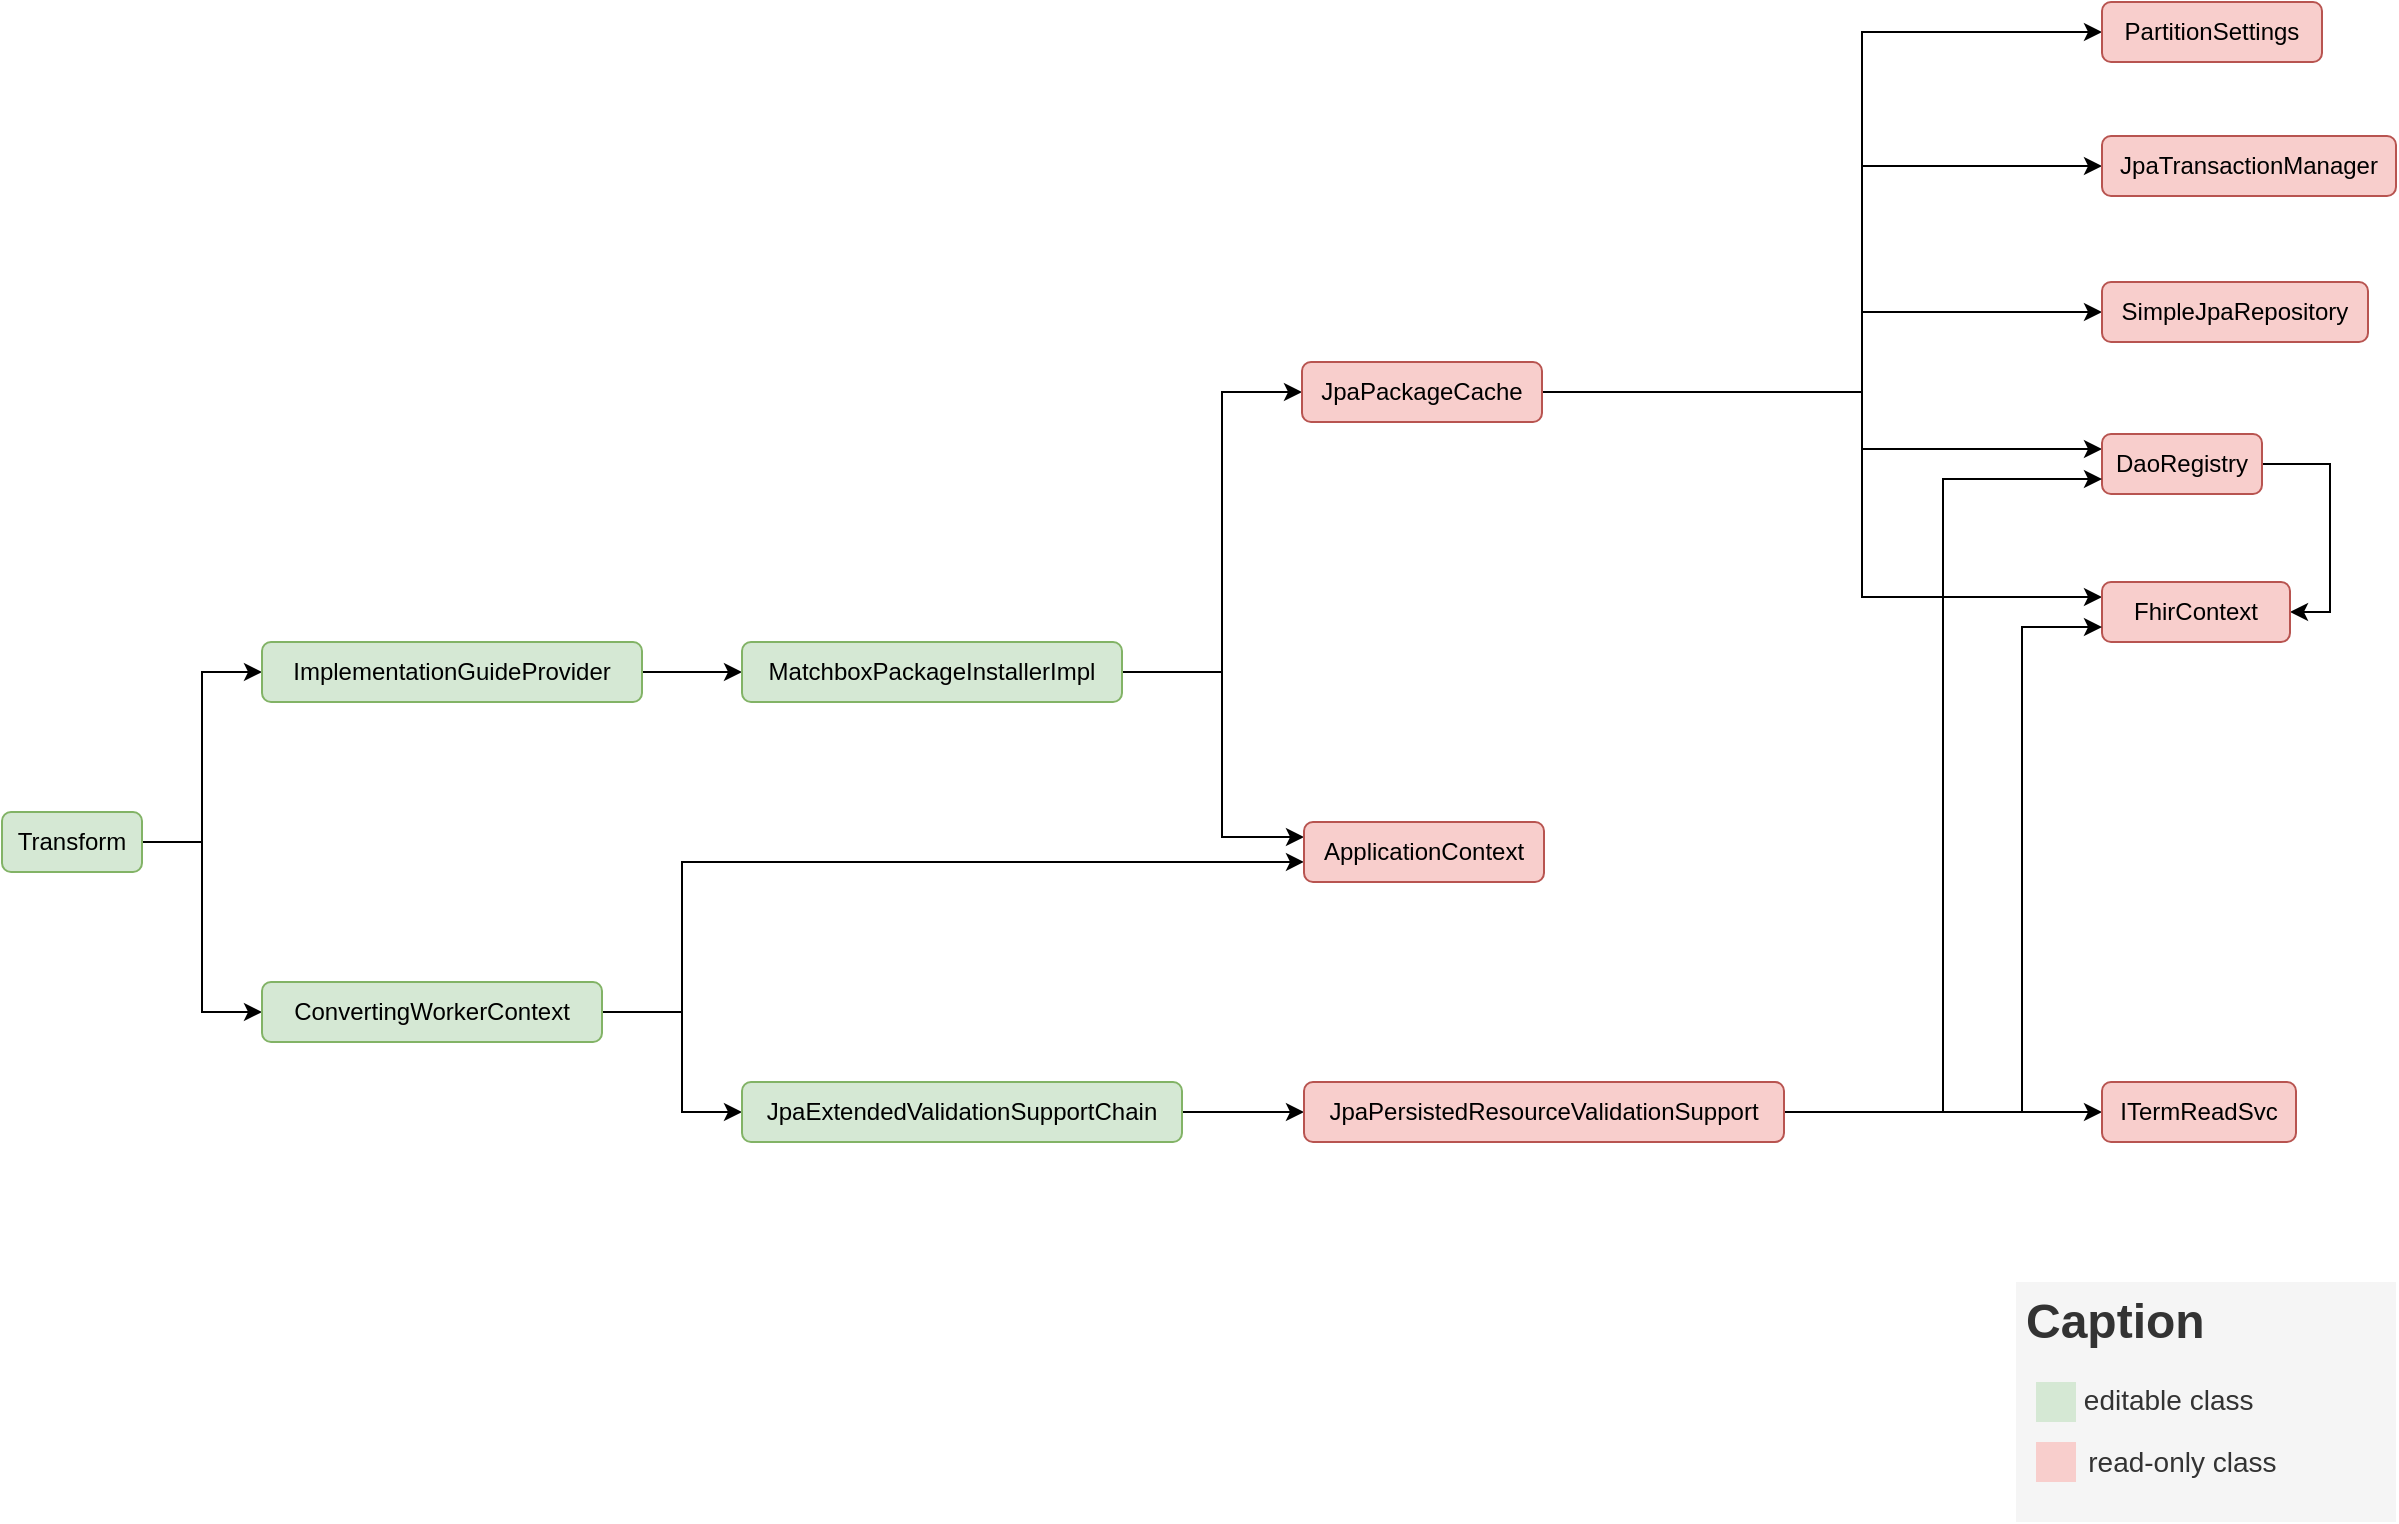 <mxfile version="19.0.3" type="device"><diagram id="O35ljv8ZPyUY0JzdIaTJ" name="Dependency graph"><mxGraphModel dx="1497" dy="945" grid="1" gridSize="10" guides="1" tooltips="1" connect="1" arrows="1" fold="1" page="1" pageScale="1" pageWidth="827" pageHeight="1169" math="0" shadow="0"><root><mxCell id="0"/><mxCell id="1" parent="0"/><mxCell id="AA8Ms-4TzXrgcEmvJfzw-4" style="edgeStyle=orthogonalEdgeStyle;rounded=0;orthogonalLoop=1;jettySize=auto;html=1;entryX=0;entryY=0.5;entryDx=0;entryDy=0;" parent="1" source="AA8Ms-4TzXrgcEmvJfzw-1" target="AA8Ms-4TzXrgcEmvJfzw-2" edge="1"><mxGeometry relative="1" as="geometry"><Array as="points"><mxPoint x="120" y="600"/><mxPoint x="120" y="515"/></Array></mxGeometry></mxCell><mxCell id="AA8Ms-4TzXrgcEmvJfzw-5" style="edgeStyle=orthogonalEdgeStyle;rounded=0;orthogonalLoop=1;jettySize=auto;html=1;entryX=0;entryY=0.5;entryDx=0;entryDy=0;" parent="1" source="AA8Ms-4TzXrgcEmvJfzw-1" target="AA8Ms-4TzXrgcEmvJfzw-3" edge="1"><mxGeometry relative="1" as="geometry"><Array as="points"><mxPoint x="120" y="600"/><mxPoint x="120" y="685"/></Array></mxGeometry></mxCell><mxCell id="AA8Ms-4TzXrgcEmvJfzw-1" value="Transform" style="rounded=1;whiteSpace=wrap;html=1;fillColor=#d5e8d4;strokeColor=#82b366;" parent="1" vertex="1"><mxGeometry x="20" y="585" width="70" height="30" as="geometry"/></mxCell><mxCell id="AA8Ms-4TzXrgcEmvJfzw-7" style="edgeStyle=orthogonalEdgeStyle;rounded=0;orthogonalLoop=1;jettySize=auto;html=1;entryX=0;entryY=0.5;entryDx=0;entryDy=0;" parent="1" source="AA8Ms-4TzXrgcEmvJfzw-2" target="AA8Ms-4TzXrgcEmvJfzw-6" edge="1"><mxGeometry relative="1" as="geometry"/></mxCell><mxCell id="AA8Ms-4TzXrgcEmvJfzw-2" value="ImplementationGuideProvider" style="rounded=1;whiteSpace=wrap;html=1;fillColor=#d5e8d4;strokeColor=#82b366;" parent="1" vertex="1"><mxGeometry x="150" y="500" width="190" height="30" as="geometry"/></mxCell><mxCell id="AA8Ms-4TzXrgcEmvJfzw-12" style="edgeStyle=orthogonalEdgeStyle;rounded=0;orthogonalLoop=1;jettySize=auto;html=1;entryX=0;entryY=0.666;entryDx=0;entryDy=0;entryPerimeter=0;" parent="1" source="AA8Ms-4TzXrgcEmvJfzw-3" target="AA8Ms-4TzXrgcEmvJfzw-9" edge="1"><mxGeometry relative="1" as="geometry"><Array as="points"><mxPoint x="360" y="685"/><mxPoint x="360" y="610"/></Array><mxPoint x="770" y="680" as="targetPoint"/></mxGeometry></mxCell><mxCell id="kv7aGcwEqwcBAZF0f8Mk-17" style="edgeStyle=orthogonalEdgeStyle;rounded=0;orthogonalLoop=1;jettySize=auto;html=1;entryX=0;entryY=0.5;entryDx=0;entryDy=0;" parent="1" source="AA8Ms-4TzXrgcEmvJfzw-3" target="kv7aGcwEqwcBAZF0f8Mk-16" edge="1"><mxGeometry relative="1" as="geometry"><Array as="points"><mxPoint x="360" y="685"/><mxPoint x="360" y="735"/></Array></mxGeometry></mxCell><mxCell id="AA8Ms-4TzXrgcEmvJfzw-3" value="ConvertingWorkerContext" style="rounded=1;whiteSpace=wrap;html=1;fillColor=#d5e8d4;strokeColor=#82b366;" parent="1" vertex="1"><mxGeometry x="150" y="670" width="170" height="30" as="geometry"/></mxCell><mxCell id="AA8Ms-4TzXrgcEmvJfzw-10" style="edgeStyle=orthogonalEdgeStyle;rounded=0;orthogonalLoop=1;jettySize=auto;html=1;entryX=0;entryY=0.5;entryDx=0;entryDy=0;" parent="1" target="AA8Ms-4TzXrgcEmvJfzw-8" edge="1"><mxGeometry relative="1" as="geometry"><mxPoint x="581" y="515" as="sourcePoint"/><Array as="points"><mxPoint x="630" y="515"/><mxPoint x="630" y="375"/></Array></mxGeometry></mxCell><mxCell id="rcqa1xgssDu2ME8SvZSB-8" style="edgeStyle=orthogonalEdgeStyle;rounded=0;orthogonalLoop=1;jettySize=auto;html=1;entryX=0;entryY=0.25;entryDx=0;entryDy=0;" edge="1" parent="1" source="AA8Ms-4TzXrgcEmvJfzw-6" target="AA8Ms-4TzXrgcEmvJfzw-9"><mxGeometry relative="1" as="geometry"><Array as="points"><mxPoint x="630" y="515"/><mxPoint x="630" y="598"/></Array></mxGeometry></mxCell><mxCell id="AA8Ms-4TzXrgcEmvJfzw-6" value="MatchboxPackageInstallerImpl" style="rounded=1;whiteSpace=wrap;html=1;fillColor=#d5e8d4;strokeColor=#82b366;" parent="1" vertex="1"><mxGeometry x="390" y="500" width="190" height="30" as="geometry"/></mxCell><mxCell id="kv7aGcwEqwcBAZF0f8Mk-9" style="edgeStyle=orthogonalEdgeStyle;rounded=0;orthogonalLoop=1;jettySize=auto;html=1;entryX=0;entryY=0.5;entryDx=0;entryDy=0;" parent="1" source="AA8Ms-4TzXrgcEmvJfzw-8" target="kv7aGcwEqwcBAZF0f8Mk-7" edge="1"><mxGeometry relative="1" as="geometry"><Array as="points"><mxPoint x="950" y="375"/><mxPoint x="950" y="195"/></Array></mxGeometry></mxCell><mxCell id="kv7aGcwEqwcBAZF0f8Mk-10" style="edgeStyle=orthogonalEdgeStyle;rounded=0;orthogonalLoop=1;jettySize=auto;html=1;entryX=0;entryY=0.25;entryDx=0;entryDy=0;" parent="1" source="AA8Ms-4TzXrgcEmvJfzw-8" target="kv7aGcwEqwcBAZF0f8Mk-5" edge="1"><mxGeometry relative="1" as="geometry"><Array as="points"><mxPoint x="950" y="375"/><mxPoint x="950" y="477"/></Array></mxGeometry></mxCell><mxCell id="kv7aGcwEqwcBAZF0f8Mk-11" style="edgeStyle=orthogonalEdgeStyle;rounded=0;orthogonalLoop=1;jettySize=auto;html=1;entryX=0;entryY=0.5;entryDx=0;entryDy=0;" parent="1" source="AA8Ms-4TzXrgcEmvJfzw-8" target="kv7aGcwEqwcBAZF0f8Mk-6" edge="1"><mxGeometry relative="1" as="geometry"><Array as="points"><mxPoint x="950" y="375"/><mxPoint x="950" y="262"/></Array></mxGeometry></mxCell><mxCell id="kv7aGcwEqwcBAZF0f8Mk-12" style="edgeStyle=orthogonalEdgeStyle;rounded=0;orthogonalLoop=1;jettySize=auto;html=1;entryX=0;entryY=0.25;entryDx=0;entryDy=0;" parent="1" source="AA8Ms-4TzXrgcEmvJfzw-8" target="kv7aGcwEqwcBAZF0f8Mk-4" edge="1"><mxGeometry relative="1" as="geometry"><Array as="points"><mxPoint x="950" y="375"/><mxPoint x="950" y="403"/></Array></mxGeometry></mxCell><mxCell id="rcqa1xgssDu2ME8SvZSB-2" style="edgeStyle=orthogonalEdgeStyle;rounded=0;orthogonalLoop=1;jettySize=auto;html=1;entryX=0;entryY=0.5;entryDx=0;entryDy=0;" edge="1" parent="1" source="AA8Ms-4TzXrgcEmvJfzw-8" target="rcqa1xgssDu2ME8SvZSB-1"><mxGeometry relative="1" as="geometry"><Array as="points"><mxPoint x="950" y="375"/><mxPoint x="950" y="335"/></Array></mxGeometry></mxCell><mxCell id="AA8Ms-4TzXrgcEmvJfzw-8" value="JpaPackageCache" style="rounded=1;whiteSpace=wrap;html=1;fillColor=#f8cecc;strokeColor=#b85450;" parent="1" vertex="1"><mxGeometry x="670" y="360" width="120" height="30" as="geometry"/></mxCell><mxCell id="AA8Ms-4TzXrgcEmvJfzw-9" value="ApplicationContext" style="rounded=1;whiteSpace=wrap;html=1;fillColor=#f8cecc;strokeColor=#b85450;" parent="1" vertex="1"><mxGeometry x="671" y="590" width="120" height="30" as="geometry"/></mxCell><mxCell id="AA8Ms-4TzXrgcEmvJfzw-17" value="" style="group;" parent="1" vertex="1" connectable="0"><mxGeometry x="1027" y="820" width="190" height="120" as="geometry"/></mxCell><mxCell id="AA8Ms-4TzXrgcEmvJfzw-13" value="&lt;h1&gt;Caption&lt;/h1&gt;&lt;p style=&quot;font-size: 14px;&quot;&gt;&lt;span style=&quot;font-size: 13px; white-space: pre;&quot;&gt;&#9;&lt;/span&gt;&lt;font style=&quot;font-size: 14px;&quot;&gt;editable class&lt;br&gt;&lt;/font&gt;&lt;/p&gt;&lt;p style=&quot;font-size: 14px;&quot;&gt;&lt;font style=&quot;font-size: 14px;&quot;&gt;&lt;span style=&quot;white-space: pre;&quot;&gt;&#9;&lt;/span&gt;read-only class&lt;/font&gt;&lt;br&gt;&lt;/p&gt;" style="text;html=1;strokeColor=none;fillColor=#f5f5f5;spacing=5;spacingTop=-20;whiteSpace=wrap;overflow=hidden;rounded=0;fontColor=#333333;" parent="AA8Ms-4TzXrgcEmvJfzw-17" vertex="1"><mxGeometry width="190" height="120" as="geometry"/></mxCell><mxCell id="AA8Ms-4TzXrgcEmvJfzw-15" value="" style="whiteSpace=wrap;html=1;aspect=fixed;strokeColor=none;fillColor=#d5e8d4;" parent="AA8Ms-4TzXrgcEmvJfzw-17" vertex="1"><mxGeometry x="10" y="50" width="20" height="20" as="geometry"/></mxCell><mxCell id="AA8Ms-4TzXrgcEmvJfzw-16" value="" style="whiteSpace=wrap;html=1;aspect=fixed;strokeColor=none;fillColor=#f8cecc;" parent="AA8Ms-4TzXrgcEmvJfzw-17" vertex="1"><mxGeometry x="10" y="80" width="20" height="20" as="geometry"/></mxCell><mxCell id="rcqa1xgssDu2ME8SvZSB-7" style="edgeStyle=orthogonalEdgeStyle;rounded=0;orthogonalLoop=1;jettySize=auto;html=1;entryX=1;entryY=0.5;entryDx=0;entryDy=0;" edge="1" parent="1" source="kv7aGcwEqwcBAZF0f8Mk-4" target="kv7aGcwEqwcBAZF0f8Mk-5"><mxGeometry relative="1" as="geometry"><Array as="points"><mxPoint x="1184" y="411"/><mxPoint x="1184" y="485"/></Array></mxGeometry></mxCell><mxCell id="kv7aGcwEqwcBAZF0f8Mk-4" value="DaoRegistry" style="rounded=1;whiteSpace=wrap;html=1;fillColor=#f8cecc;strokeColor=#b85450;" parent="1" vertex="1"><mxGeometry x="1070" y="396" width="80" height="30" as="geometry"/></mxCell><mxCell id="kv7aGcwEqwcBAZF0f8Mk-5" value="FhirContext" style="rounded=1;whiteSpace=wrap;html=1;fillColor=#f8cecc;strokeColor=#b85450;direction=east;" parent="1" vertex="1"><mxGeometry x="1070" y="470" width="94" height="30" as="geometry"/></mxCell><mxCell id="kv7aGcwEqwcBAZF0f8Mk-6" value="JpaTransactionManager" style="rounded=1;whiteSpace=wrap;html=1;fillColor=#f8cecc;strokeColor=#b85450;" parent="1" vertex="1"><mxGeometry x="1070" y="247" width="147" height="30" as="geometry"/></mxCell><mxCell id="kv7aGcwEqwcBAZF0f8Mk-7" value="PartitionSettings" style="rounded=1;whiteSpace=wrap;html=1;fillColor=#f8cecc;strokeColor=#b85450;" parent="1" vertex="1"><mxGeometry x="1070" y="180" width="110" height="30" as="geometry"/></mxCell><mxCell id="kv7aGcwEqwcBAZF0f8Mk-20" style="edgeStyle=orthogonalEdgeStyle;rounded=0;orthogonalLoop=1;jettySize=auto;html=1;entryX=0;entryY=0.5;entryDx=0;entryDy=0;" parent="1" source="kv7aGcwEqwcBAZF0f8Mk-16" target="kv7aGcwEqwcBAZF0f8Mk-19" edge="1"><mxGeometry relative="1" as="geometry"/></mxCell><mxCell id="kv7aGcwEqwcBAZF0f8Mk-16" value="JpaExtendedValidationSupportChain" style="rounded=1;whiteSpace=wrap;html=1;fillColor=#d5e8d4;strokeColor=#82b366;" parent="1" vertex="1"><mxGeometry x="390" y="720" width="220" height="30" as="geometry"/></mxCell><mxCell id="kv7aGcwEqwcBAZF0f8Mk-22" style="edgeStyle=orthogonalEdgeStyle;rounded=0;orthogonalLoop=1;jettySize=auto;html=1;entryX=0;entryY=0.75;entryDx=0;entryDy=0;exitX=1;exitY=0.5;exitDx=0;exitDy=0;" parent="1" source="kv7aGcwEqwcBAZF0f8Mk-19" target="kv7aGcwEqwcBAZF0f8Mk-5" edge="1"><mxGeometry relative="1" as="geometry"><Array as="points"><mxPoint x="1030" y="735"/><mxPoint x="1030" y="493"/></Array></mxGeometry></mxCell><mxCell id="kv7aGcwEqwcBAZF0f8Mk-25" style="edgeStyle=orthogonalEdgeStyle;rounded=0;orthogonalLoop=1;jettySize=auto;html=1;entryX=0;entryY=0.5;entryDx=0;entryDy=0;exitX=1;exitY=0.5;exitDx=0;exitDy=0;" parent="1" source="kv7aGcwEqwcBAZF0f8Mk-19" target="kv7aGcwEqwcBAZF0f8Mk-24" edge="1"><mxGeometry relative="1" as="geometry"><Array as="points"><mxPoint x="990" y="735"/><mxPoint x="990" y="735"/></Array></mxGeometry></mxCell><mxCell id="rcqa1xgssDu2ME8SvZSB-9" style="edgeStyle=orthogonalEdgeStyle;rounded=0;orthogonalLoop=1;jettySize=auto;html=1;entryX=0;entryY=0.75;entryDx=0;entryDy=0;" edge="1" parent="1" source="kv7aGcwEqwcBAZF0f8Mk-19" target="kv7aGcwEqwcBAZF0f8Mk-4"><mxGeometry relative="1" as="geometry"/></mxCell><mxCell id="kv7aGcwEqwcBAZF0f8Mk-19" value="JpaPersistedResourceValidationSupport" style="rounded=1;whiteSpace=wrap;html=1;fillColor=#f8cecc;strokeColor=#b85450;" parent="1" vertex="1"><mxGeometry x="671" y="720" width="240" height="30" as="geometry"/></mxCell><mxCell id="kv7aGcwEqwcBAZF0f8Mk-24" value="ITermReadSvc" style="rounded=1;whiteSpace=wrap;html=1;fillColor=#f8cecc;strokeColor=#b85450;" parent="1" vertex="1"><mxGeometry x="1070" y="720" width="97" height="30" as="geometry"/></mxCell><mxCell id="rcqa1xgssDu2ME8SvZSB-1" value="SimpleJpaRepository" style="rounded=1;whiteSpace=wrap;html=1;fillColor=#f8cecc;strokeColor=#b85450;" vertex="1" parent="1"><mxGeometry x="1070" y="320" width="133" height="30" as="geometry"/></mxCell></root></mxGraphModel></diagram></mxfile>